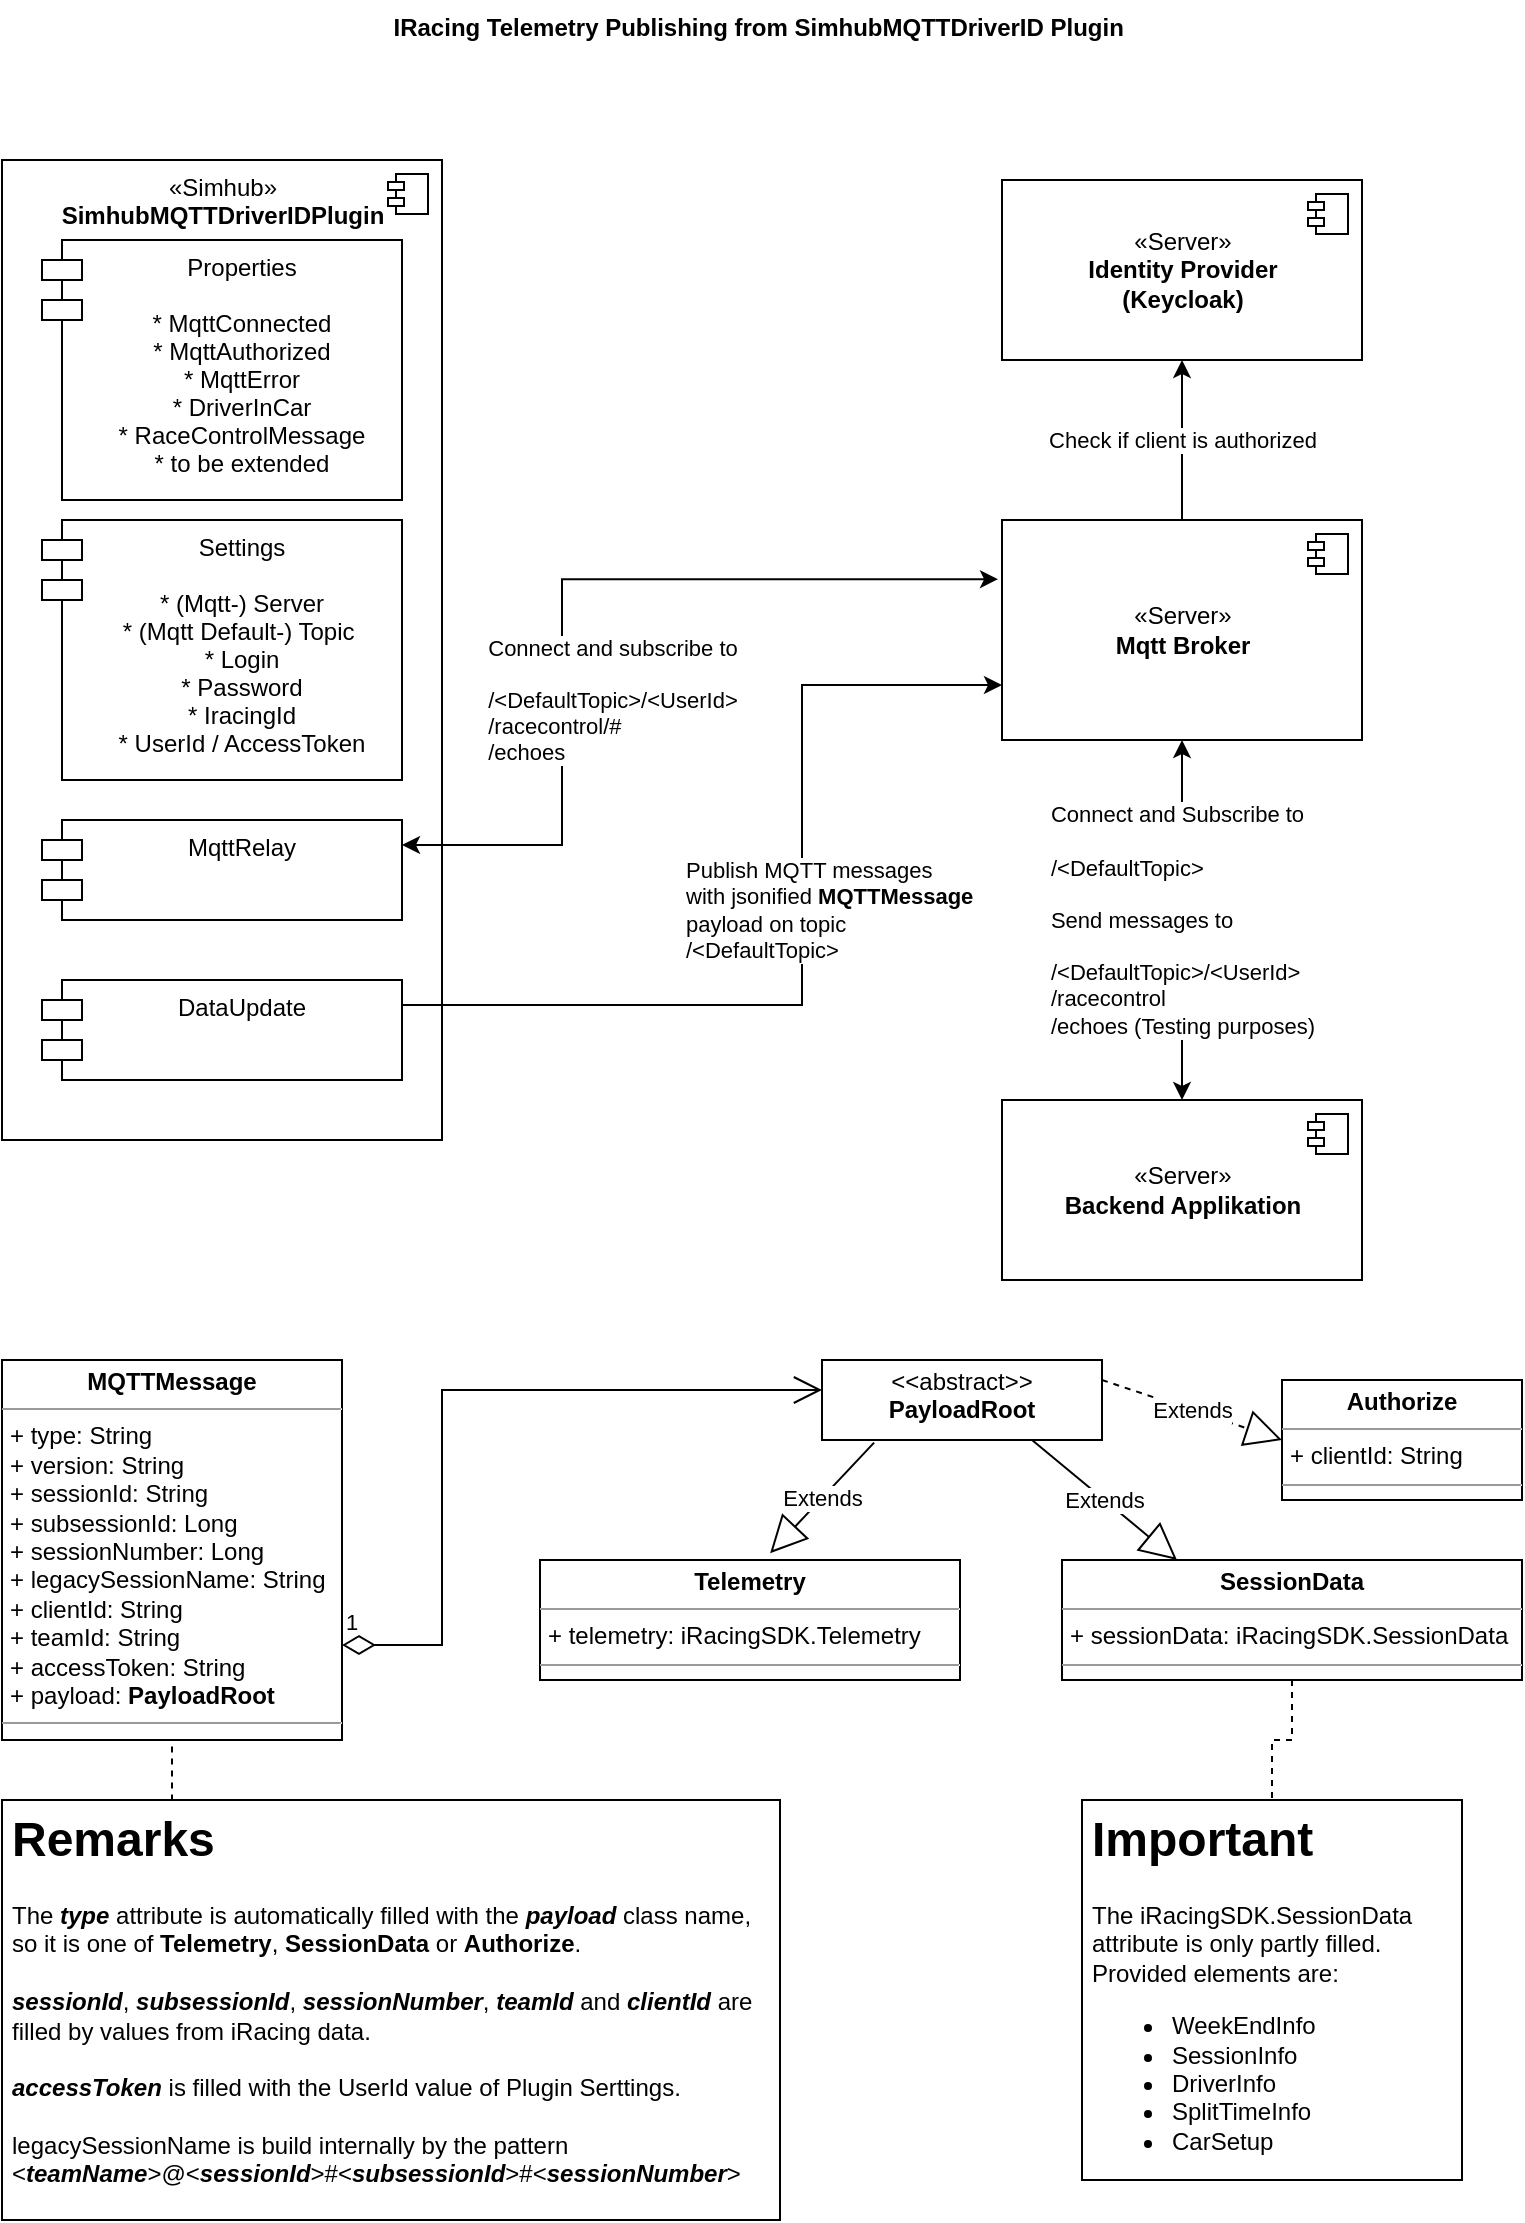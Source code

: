 <mxfile version="17.5.0" type="github">
  <diagram id="ZA4WhcHR0eJYWrGIet5F" name="Page-1">
    <mxGraphModel dx="1629" dy="1052" grid="1" gridSize="10" guides="1" tooltips="1" connect="1" arrows="1" fold="1" page="1" pageScale="1" pageWidth="827" pageHeight="1169" math="0" shadow="0">
      <root>
        <mxCell id="0" />
        <mxCell id="1" parent="0" />
        <mxCell id="aegnEWEIJVNlGsq-hngG-1" value="«Simhub»&lt;br&gt;&lt;b&gt;SimhubMQTTDriverIDPlugin&lt;/b&gt;" style="html=1;dropTarget=0;labelPosition=center;verticalLabelPosition=middle;align=center;verticalAlign=top;" parent="1" vertex="1">
          <mxGeometry x="40" y="120" width="220" height="490" as="geometry" />
        </mxCell>
        <mxCell id="aegnEWEIJVNlGsq-hngG-2" value="" style="shape=module;jettyWidth=8;jettyHeight=4;" parent="aegnEWEIJVNlGsq-hngG-1" vertex="1">
          <mxGeometry x="1" width="20" height="20" relative="1" as="geometry">
            <mxPoint x="-27" y="7" as="offset" />
          </mxGeometry>
        </mxCell>
        <mxCell id="wVuGDqA5NguN4GWopvMv-1" value="Properties&#xa;&#xa;* MqttConnected&#xa;* MqttAuthorized&#xa;* MqttError&#xa;* DriverInCar&#xa;* RaceControlMessage&#xa;* to be extended" style="shape=module;align=left;spacingLeft=20;align=center;verticalAlign=top;labelPosition=center;verticalLabelPosition=middle;" vertex="1" parent="1">
          <mxGeometry x="60" y="160" width="180" height="130" as="geometry" />
        </mxCell>
        <mxCell id="wVuGDqA5NguN4GWopvMv-36" style="edgeStyle=orthogonalEdgeStyle;rounded=0;orthogonalLoop=1;jettySize=auto;html=1;exitX=1;exitY=0.25;exitDx=0;exitDy=0;entryX=0;entryY=0.75;entryDx=0;entryDy=0;startArrow=none;startFill=0;endArrow=classic;endFill=1;" edge="1" parent="1" source="wVuGDqA5NguN4GWopvMv-4" target="wVuGDqA5NguN4GWopvMv-6">
          <mxGeometry relative="1" as="geometry">
            <Array as="points">
              <mxPoint x="440" y="543" />
              <mxPoint x="440" y="383" />
            </Array>
          </mxGeometry>
        </mxCell>
        <mxCell id="wVuGDqA5NguN4GWopvMv-37" value="&lt;div&gt;Publish MQTT messages&lt;/div&gt;&lt;div&gt;with jsonified&amp;nbsp;&lt;b&gt;MQTTMessage&lt;/b&gt;&lt;/div&gt;&lt;div&gt;payload on topic&lt;/div&gt;&lt;div&gt;/&amp;lt;DefaultTopic&amp;gt;&lt;/div&gt;" style="edgeLabel;html=1;align=left;verticalAlign=middle;resizable=0;points=[];" vertex="1" connectable="0" parent="wVuGDqA5NguN4GWopvMv-36">
          <mxGeometry x="0.079" relative="1" as="geometry">
            <mxPoint x="-60" as="offset" />
          </mxGeometry>
        </mxCell>
        <mxCell id="wVuGDqA5NguN4GWopvMv-4" value="DataUpdate" style="shape=module;align=left;spacingLeft=20;align=center;verticalAlign=top;html=0;" vertex="1" parent="1">
          <mxGeometry x="60" y="530" width="180" height="50" as="geometry" />
        </mxCell>
        <mxCell id="wVuGDqA5NguN4GWopvMv-9" style="edgeStyle=orthogonalEdgeStyle;rounded=0;orthogonalLoop=1;jettySize=auto;html=1;entryX=-0.011;entryY=0.269;entryDx=0;entryDy=0;entryPerimeter=0;exitX=1;exitY=0.25;exitDx=0;exitDy=0;startArrow=classic;startFill=1;" edge="1" parent="1" source="wVuGDqA5NguN4GWopvMv-5" target="wVuGDqA5NguN4GWopvMv-6">
          <mxGeometry relative="1" as="geometry">
            <Array as="points">
              <mxPoint x="320" y="463" />
              <mxPoint x="320" y="330" />
            </Array>
          </mxGeometry>
        </mxCell>
        <mxCell id="wVuGDqA5NguN4GWopvMv-10" value="&lt;div style=&quot;text-align: left&quot;&gt;Connect and subscribe to&lt;br&gt;&lt;br&gt;&lt;/div&gt;&lt;div style=&quot;text-align: left&quot;&gt;/&amp;lt;DefaultTopic&amp;gt;/&amp;lt;UserId&amp;gt;&lt;/div&gt;&lt;div style=&quot;text-align: left&quot;&gt;/racecontrol/#&lt;/div&gt;&lt;div style=&quot;text-align: left&quot;&gt;/echoes&lt;/div&gt;" style="edgeLabel;html=1;align=center;verticalAlign=middle;resizable=0;points=[];" vertex="1" connectable="0" parent="wVuGDqA5NguN4GWopvMv-9">
          <mxGeometry x="0.131" y="-2" relative="1" as="geometry">
            <mxPoint x="-6" y="58" as="offset" />
          </mxGeometry>
        </mxCell>
        <mxCell id="wVuGDqA5NguN4GWopvMv-5" value="MqttRelay" style="shape=module;align=left;spacingLeft=20;align=center;verticalAlign=top;html=0;" vertex="1" parent="1">
          <mxGeometry x="60" y="450" width="180" height="50" as="geometry" />
        </mxCell>
        <mxCell id="wVuGDqA5NguN4GWopvMv-14" value="Check if client is authorized" style="edgeStyle=orthogonalEdgeStyle;rounded=0;orthogonalLoop=1;jettySize=auto;html=1;exitX=0.5;exitY=0;exitDx=0;exitDy=0;" edge="1" parent="1" source="wVuGDqA5NguN4GWopvMv-6" target="wVuGDqA5NguN4GWopvMv-12">
          <mxGeometry relative="1" as="geometry" />
        </mxCell>
        <mxCell id="wVuGDqA5NguN4GWopvMv-6" value="«Server»&lt;br&gt;&lt;b&gt;Mqtt Broker&lt;/b&gt;" style="html=1;dropTarget=0;verticalAlign=middle;" vertex="1" parent="1">
          <mxGeometry x="540" y="300" width="180" height="110" as="geometry" />
        </mxCell>
        <mxCell id="wVuGDqA5NguN4GWopvMv-7" value="" style="shape=module;jettyWidth=8;jettyHeight=4;html=0;" vertex="1" parent="wVuGDqA5NguN4GWopvMv-6">
          <mxGeometry x="1" width="20" height="20" relative="1" as="geometry">
            <mxPoint x="-27" y="7" as="offset" />
          </mxGeometry>
        </mxCell>
        <mxCell id="wVuGDqA5NguN4GWopvMv-8" value="Settings&#xa;&#xa;* (Mqtt-) Server&#xa;* (Mqtt Default-) Topic &#xa;* Login&#xa;* Password&#xa;* IracingId&#xa;* UserId / AccessToken" style="shape=module;align=left;spacingLeft=20;align=center;verticalAlign=top;labelPosition=center;verticalLabelPosition=middle;" vertex="1" parent="1">
          <mxGeometry x="60" y="300" width="180" height="130" as="geometry" />
        </mxCell>
        <mxCell id="wVuGDqA5NguN4GWopvMv-12" value="«Server»&lt;br&gt;&lt;b&gt;Identity Provider&lt;br&gt;(Keycloak)&lt;br&gt;&lt;/b&gt;" style="html=1;dropTarget=0;" vertex="1" parent="1">
          <mxGeometry x="540" y="130" width="180" height="90" as="geometry" />
        </mxCell>
        <mxCell id="wVuGDqA5NguN4GWopvMv-13" value="" style="shape=module;jettyWidth=8;jettyHeight=4;html=0;" vertex="1" parent="wVuGDqA5NguN4GWopvMv-12">
          <mxGeometry x="1" width="20" height="20" relative="1" as="geometry">
            <mxPoint x="-27" y="7" as="offset" />
          </mxGeometry>
        </mxCell>
        <mxCell id="wVuGDqA5NguN4GWopvMv-17" value="&lt;div style=&quot;text-align: left&quot;&gt;Connect and Subscribe to&lt;/div&gt;&lt;div style=&quot;text-align: left&quot;&gt;&lt;br&gt;&lt;/div&gt;&lt;div style=&quot;text-align: left&quot;&gt;/&amp;lt;DefaultTopic&amp;gt;&lt;/div&gt;&lt;div style=&quot;text-align: left&quot;&gt;&lt;br&gt;&lt;/div&gt;&lt;div style=&quot;text-align: left&quot;&gt;Send messages to&amp;nbsp;&lt;/div&gt;&lt;div style=&quot;text-align: left&quot;&gt;&lt;br&gt;&lt;/div&gt;&lt;div style=&quot;text-align: left&quot;&gt;/&amp;lt;DefaultTopic&amp;gt;/&amp;lt;UserId&amp;gt;&lt;/div&gt;&lt;div style=&quot;text-align: left&quot;&gt;/racecontrol&lt;/div&gt;&lt;div style=&quot;text-align: left&quot;&gt;/echoes (Testing purposes)&lt;/div&gt;" style="edgeStyle=orthogonalEdgeStyle;rounded=0;orthogonalLoop=1;jettySize=auto;html=1;exitX=0.5;exitY=0;exitDx=0;exitDy=0;startArrow=classic;startFill=1;" edge="1" parent="1" source="wVuGDqA5NguN4GWopvMv-15" target="wVuGDqA5NguN4GWopvMv-6">
          <mxGeometry relative="1" as="geometry" />
        </mxCell>
        <mxCell id="wVuGDqA5NguN4GWopvMv-15" value="«Server»&lt;br&gt;&lt;b&gt;Backend Applikation&lt;/b&gt;" style="html=1;dropTarget=0;" vertex="1" parent="1">
          <mxGeometry x="540" y="590" width="180" height="90" as="geometry" />
        </mxCell>
        <mxCell id="wVuGDqA5NguN4GWopvMv-16" value="" style="shape=module;jettyWidth=8;jettyHeight=4;html=0;" vertex="1" parent="wVuGDqA5NguN4GWopvMv-15">
          <mxGeometry x="1" width="20" height="20" relative="1" as="geometry">
            <mxPoint x="-27" y="7" as="offset" />
          </mxGeometry>
        </mxCell>
        <mxCell id="wVuGDqA5NguN4GWopvMv-18" value="IRacing Telemetry Publishing from SimhubMQTTDriverID Plugin " style="text;align=center;fontStyle=1;verticalAlign=middle;spacingLeft=3;spacingRight=3;strokeColor=none;rotatable=0;points=[[0,0.5],[1,0.5]];portConstraint=eastwest;html=0;" vertex="1" parent="1">
          <mxGeometry x="40" y="40" width="760" height="26" as="geometry" />
        </mxCell>
        <mxCell id="wVuGDqA5NguN4GWopvMv-19" value="&lt;p style=&quot;margin: 0px ; margin-top: 4px ; text-align: center&quot;&gt;&lt;b&gt;MQTTMessage&lt;/b&gt;&lt;/p&gt;&lt;hr size=&quot;1&quot;&gt;&lt;p style=&quot;margin: 0px ; margin-left: 4px&quot;&gt;+ type: String&lt;/p&gt;&lt;p style=&quot;margin: 0px ; margin-left: 4px&quot;&gt;+ version: String&lt;/p&gt;&lt;p style=&quot;margin: 0px ; margin-left: 4px&quot;&gt;+ sessionId: String&lt;/p&gt;&lt;p style=&quot;margin: 0px ; margin-left: 4px&quot;&gt;+ subsessionId: Long&lt;/p&gt;&lt;p style=&quot;margin: 0px ; margin-left: 4px&quot;&gt;+ sessionNumber: Long&lt;/p&gt;&lt;p style=&quot;margin: 0px ; margin-left: 4px&quot;&gt;+ legacySessionName: String&lt;/p&gt;&lt;p style=&quot;margin: 0px ; margin-left: 4px&quot;&gt;+ clientId: String&lt;/p&gt;&lt;p style=&quot;margin: 0px ; margin-left: 4px&quot;&gt;+ teamId: String&lt;/p&gt;&lt;p style=&quot;margin: 0px ; margin-left: 4px&quot;&gt;+ accessToken: String&lt;/p&gt;&lt;p style=&quot;margin: 0px ; margin-left: 4px&quot;&gt;+ payload: &lt;b&gt;PayloadRoot&lt;/b&gt;&lt;/p&gt;&lt;hr size=&quot;1&quot;&gt;&lt;p style=&quot;margin: 0px ; margin-left: 4px&quot;&gt;&lt;br&gt;&lt;/p&gt;" style="verticalAlign=top;align=left;overflow=fill;fontSize=12;fontFamily=Helvetica;html=1;" vertex="1" parent="1">
          <mxGeometry x="40" y="720" width="170" height="190" as="geometry" />
        </mxCell>
        <mxCell id="wVuGDqA5NguN4GWopvMv-23" value="&lt;p style=&quot;margin: 0px ; margin-top: 4px ; text-align: center&quot;&gt;&amp;lt;&amp;lt;abstract&amp;gt;&amp;gt;&lt;br&gt;&lt;b&gt;PayloadRoot&lt;/b&gt;&lt;/p&gt;" style="verticalAlign=top;align=left;overflow=fill;fontSize=12;fontFamily=Helvetica;html=1;" vertex="1" parent="1">
          <mxGeometry x="450" y="720" width="140" height="40" as="geometry" />
        </mxCell>
        <mxCell id="wVuGDqA5NguN4GWopvMv-25" value="&lt;p style=&quot;margin: 0px ; margin-top: 4px ; text-align: center&quot;&gt;&lt;b&gt;Telemetry&lt;/b&gt;&lt;/p&gt;&lt;hr size=&quot;1&quot;&gt;&lt;p style=&quot;margin: 0px ; margin-left: 4px&quot;&gt;+ telemetry: iRacingSDK.Telemetry&lt;/p&gt;&lt;hr size=&quot;1&quot;&gt;&lt;p style=&quot;margin: 0px ; margin-left: 4px&quot;&gt;&lt;/p&gt;" style="verticalAlign=top;align=left;overflow=fill;fontSize=12;fontFamily=Helvetica;html=1;" vertex="1" parent="1">
          <mxGeometry x="309" y="820" width="210" height="60" as="geometry" />
        </mxCell>
        <mxCell id="wVuGDqA5NguN4GWopvMv-26" value="1" style="endArrow=open;html=1;endSize=12;startArrow=diamondThin;startSize=14;startFill=0;edgeStyle=orthogonalEdgeStyle;align=left;verticalAlign=bottom;rounded=0;exitX=1;exitY=0.75;exitDx=0;exitDy=0;" edge="1" parent="1" source="wVuGDqA5NguN4GWopvMv-19" target="wVuGDqA5NguN4GWopvMv-23">
          <mxGeometry x="-1" y="3" relative="1" as="geometry">
            <mxPoint x="330" y="680" as="sourcePoint" />
            <mxPoint x="490" y="680" as="targetPoint" />
            <Array as="points">
              <mxPoint x="260" y="863" />
              <mxPoint x="260" y="735" />
            </Array>
          </mxGeometry>
        </mxCell>
        <mxCell id="wVuGDqA5NguN4GWopvMv-27" value="Extends" style="endArrow=block;endSize=16;endFill=0;html=1;rounded=0;exitX=0.186;exitY=1.033;exitDx=0;exitDy=0;exitPerimeter=0;entryX=0.548;entryY=-0.057;entryDx=0;entryDy=0;entryPerimeter=0;" edge="1" parent="1" source="wVuGDqA5NguN4GWopvMv-23" target="wVuGDqA5NguN4GWopvMv-25">
          <mxGeometry width="160" relative="1" as="geometry">
            <mxPoint x="330" y="680" as="sourcePoint" />
            <mxPoint x="490" y="790" as="targetPoint" />
          </mxGeometry>
        </mxCell>
        <mxCell id="wVuGDqA5NguN4GWopvMv-31" style="edgeStyle=orthogonalEdgeStyle;rounded=0;orthogonalLoop=1;jettySize=auto;html=1;exitX=0.5;exitY=1;exitDx=0;exitDy=0;startArrow=none;startFill=0;endArrow=none;endFill=0;dashed=1;" edge="1" parent="1" source="wVuGDqA5NguN4GWopvMv-28" target="wVuGDqA5NguN4GWopvMv-30">
          <mxGeometry relative="1" as="geometry" />
        </mxCell>
        <mxCell id="wVuGDqA5NguN4GWopvMv-28" value="&lt;p style=&quot;margin: 0px ; margin-top: 4px ; text-align: center&quot;&gt;&lt;b&gt;SessionData&lt;/b&gt;&lt;/p&gt;&lt;hr size=&quot;1&quot;&gt;&lt;p style=&quot;margin: 0px ; margin-left: 4px&quot;&gt;+ sessionData: iRacingSDK.SessionData&lt;/p&gt;&lt;hr size=&quot;1&quot;&gt;&lt;p style=&quot;margin: 0px ; margin-left: 4px&quot;&gt;&lt;/p&gt;" style="verticalAlign=top;align=left;overflow=fill;fontSize=12;fontFamily=Helvetica;html=1;" vertex="1" parent="1">
          <mxGeometry x="570" y="820" width="230" height="60" as="geometry" />
        </mxCell>
        <mxCell id="wVuGDqA5NguN4GWopvMv-29" value="Extends" style="endArrow=block;endSize=16;endFill=0;html=1;rounded=0;entryX=0.25;entryY=0;entryDx=0;entryDy=0;exitX=0.75;exitY=1;exitDx=0;exitDy=0;" edge="1" parent="1" source="wVuGDqA5NguN4GWopvMv-23" target="wVuGDqA5NguN4GWopvMv-28">
          <mxGeometry width="160" relative="1" as="geometry">
            <mxPoint x="330" y="680" as="sourcePoint" />
            <mxPoint x="490" y="680" as="targetPoint" />
          </mxGeometry>
        </mxCell>
        <mxCell id="wVuGDqA5NguN4GWopvMv-30" value="&lt;h1&gt;Important&lt;/h1&gt;&lt;p&gt;The iRacingSDK.SessionData attribute&amp;nbsp;is only partly filled.&lt;br&gt;Provided elements are:&lt;br&gt;&lt;ul&gt;&lt;li&gt;WeekEndInfo&lt;/li&gt;&lt;li&gt;SessionInfo&lt;/li&gt;&lt;li&gt;DriverInfo&lt;/li&gt;&lt;li&gt;SplitTimeInfo&lt;/li&gt;&lt;li&gt;CarSetup&lt;/li&gt;&lt;/ul&gt;&lt;/p&gt;" style="text;html=1;strokeColor=default;fillColor=none;spacing=5;spacingTop=-20;whiteSpace=wrap;overflow=hidden;rounded=0;" vertex="1" parent="1">
          <mxGeometry x="580" y="940" width="190" height="190" as="geometry" />
        </mxCell>
        <mxCell id="wVuGDqA5NguN4GWopvMv-32" value="&lt;p style=&quot;margin: 0px ; margin-top: 4px ; text-align: center&quot;&gt;&lt;b&gt;Authorize&lt;/b&gt;&lt;/p&gt;&lt;hr size=&quot;1&quot;&gt;&lt;p style=&quot;margin: 0px ; margin-left: 4px&quot;&gt;+ clientId: String&lt;/p&gt;&lt;hr size=&quot;1&quot;&gt;&lt;p style=&quot;margin: 0px ; margin-left: 4px&quot;&gt;&lt;/p&gt;" style="verticalAlign=top;align=left;overflow=fill;fontSize=12;fontFamily=Helvetica;html=1;" vertex="1" parent="1">
          <mxGeometry x="680" y="730" width="120" height="60" as="geometry" />
        </mxCell>
        <mxCell id="wVuGDqA5NguN4GWopvMv-33" value="Extends" style="endArrow=block;endSize=16;endFill=0;html=1;rounded=0;dashed=1;entryX=0;entryY=0.5;entryDx=0;entryDy=0;" edge="1" parent="1" target="wVuGDqA5NguN4GWopvMv-32">
          <mxGeometry width="160" relative="1" as="geometry">
            <mxPoint x="590" y="730" as="sourcePoint" />
            <mxPoint x="490" y="680" as="targetPoint" />
          </mxGeometry>
        </mxCell>
        <mxCell id="wVuGDqA5NguN4GWopvMv-35" style="edgeStyle=orthogonalEdgeStyle;rounded=0;orthogonalLoop=1;jettySize=auto;html=1;exitX=0.25;exitY=0;exitDx=0;exitDy=0;entryX=0.5;entryY=1;entryDx=0;entryDy=0;dashed=1;startArrow=none;startFill=0;endArrow=none;endFill=0;" edge="1" parent="1" source="wVuGDqA5NguN4GWopvMv-34" target="wVuGDqA5NguN4GWopvMv-19">
          <mxGeometry relative="1" as="geometry" />
        </mxCell>
        <mxCell id="wVuGDqA5NguN4GWopvMv-34" value="&lt;h1&gt;Remarks&lt;/h1&gt;&lt;div&gt;The &lt;i&gt;&lt;b&gt;type&lt;/b&gt;&lt;/i&gt; attribute is automatically filled with the &lt;b&gt;&lt;i&gt;payload&lt;/i&gt;&lt;/b&gt; class name, so it is one of &lt;b&gt;Telemetry&lt;/b&gt;, &lt;b&gt;SessionData&lt;/b&gt; or &lt;b&gt;Authorize&lt;/b&gt;.&lt;br&gt;&lt;br&gt;&lt;i&gt;&lt;b&gt;sessionId&lt;/b&gt;&lt;/i&gt;, &lt;i&gt;&lt;b&gt;subsessionId&lt;/b&gt;&lt;/i&gt;, &lt;i&gt;&lt;b&gt;sessionNumber&lt;/b&gt;&lt;/i&gt;, &lt;i&gt;&lt;b&gt;teamId&lt;/b&gt;&lt;/i&gt; and &lt;i&gt;&lt;b&gt;clientId&lt;/b&gt;&lt;/i&gt; are filled by values from iRacing data.&lt;br&gt;&lt;br&gt;&lt;b&gt;&lt;i&gt;accessToken&lt;/i&gt;&lt;/b&gt; is filled with the UserId value of Plugin Serttings.&lt;br&gt;&lt;br&gt;legacySessionName is build internally by the pattern &amp;lt;&lt;b&gt;&lt;i&gt;teamName&lt;/i&gt;&lt;/b&gt;&amp;gt;@&amp;lt;&lt;b&gt;&lt;i&gt;sessionId&lt;/i&gt;&lt;/b&gt;&amp;gt;#&amp;lt;&lt;b&gt;&lt;i&gt;subsessionId&lt;/i&gt;&lt;/b&gt;&amp;gt;#&amp;lt;&lt;b&gt;&lt;i&gt;sessionNumber&lt;/i&gt;&lt;/b&gt;&amp;gt;&lt;/div&gt;" style="text;html=1;strokeColor=default;fillColor=none;spacing=5;spacingTop=-20;whiteSpace=wrap;overflow=hidden;rounded=0;" vertex="1" parent="1">
          <mxGeometry x="40" y="940" width="389" height="210" as="geometry" />
        </mxCell>
      </root>
    </mxGraphModel>
  </diagram>
</mxfile>
